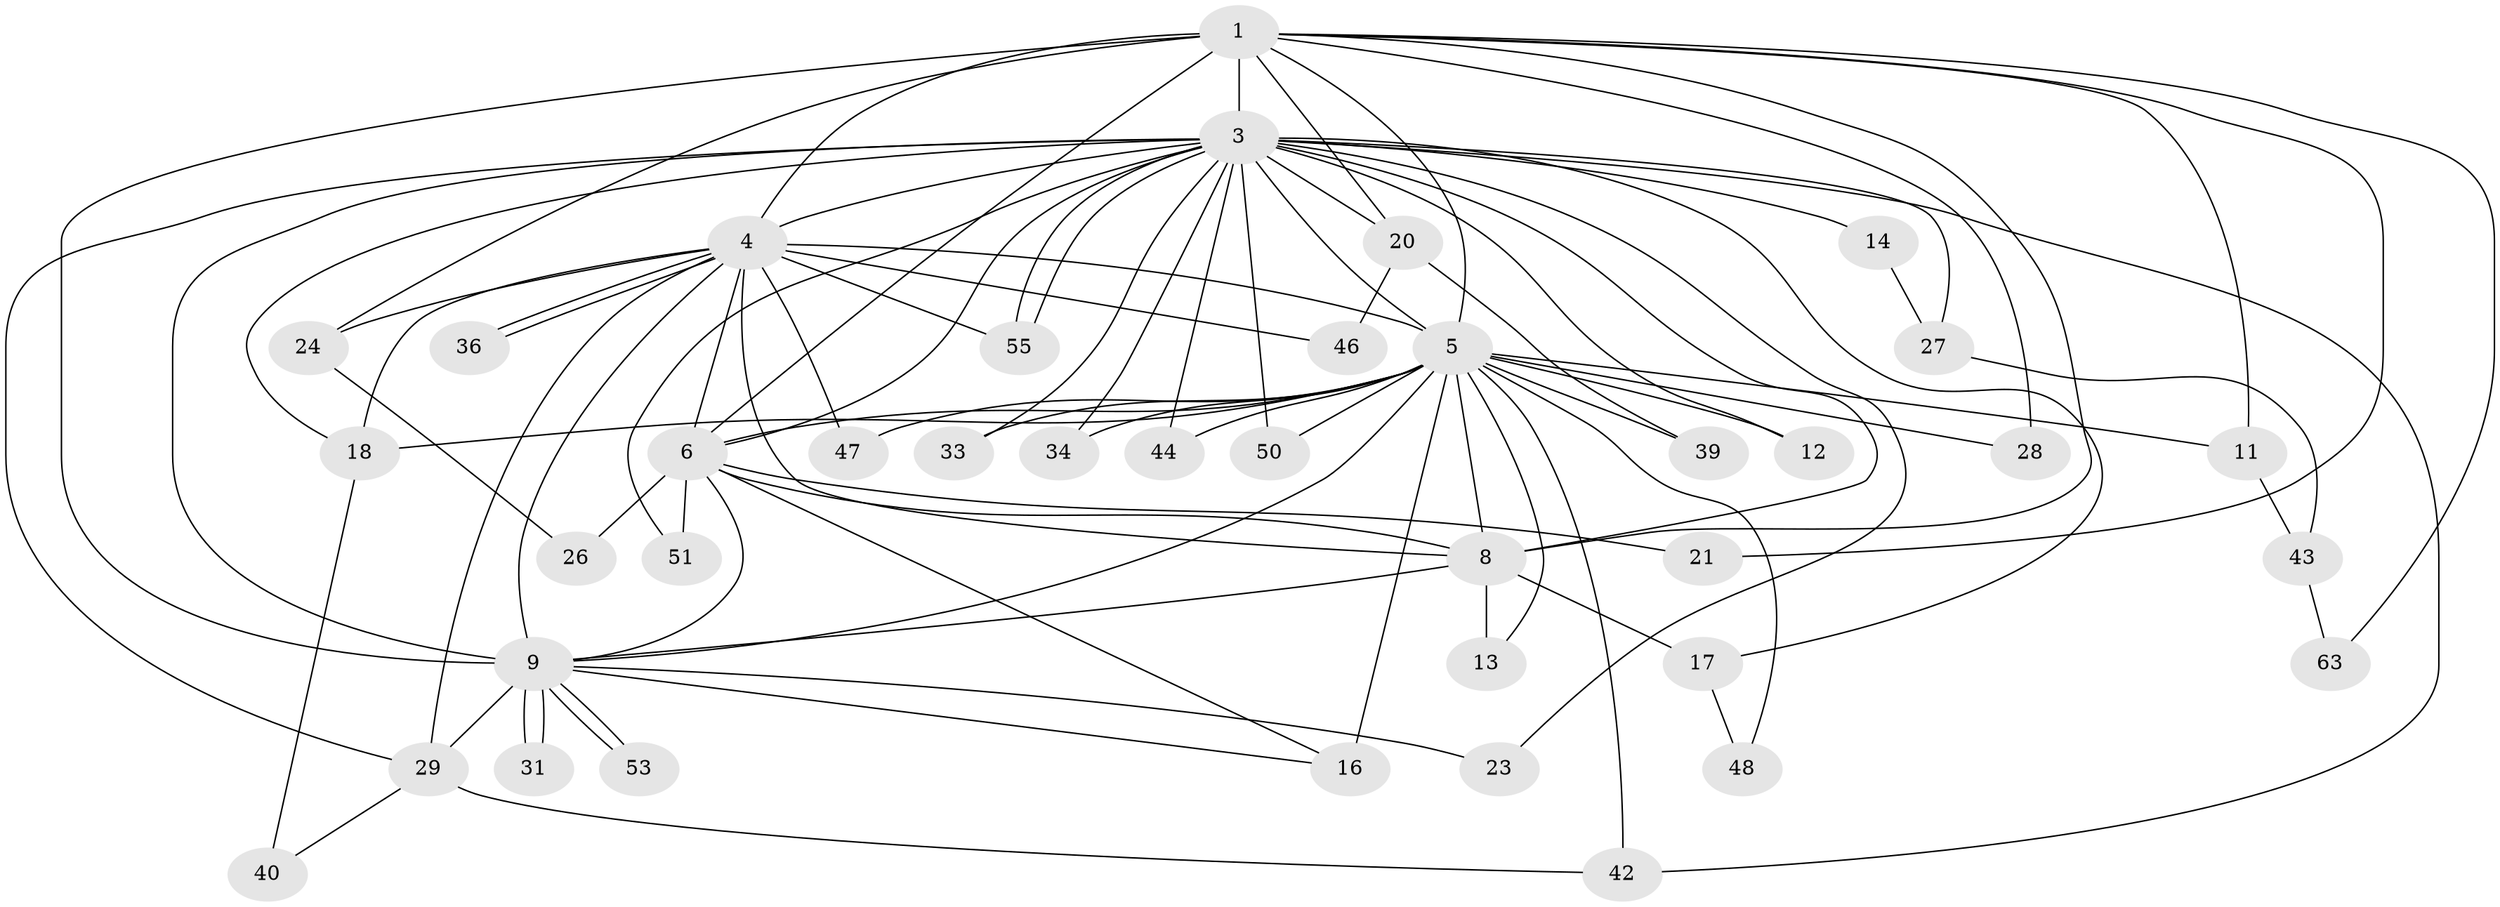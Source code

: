 // original degree distribution, {12: 0.02564102564102564, 14: 0.02564102564102564, 33: 0.01282051282051282, 21: 0.01282051282051282, 18: 0.02564102564102564, 20: 0.01282051282051282, 22: 0.01282051282051282, 3: 0.19230769230769232, 2: 0.5897435897435898, 9: 0.01282051282051282, 5: 0.02564102564102564, 6: 0.01282051282051282, 4: 0.02564102564102564, 8: 0.01282051282051282}
// Generated by graph-tools (version 1.1) at 2025/13/03/09/25 04:13:41]
// undirected, 39 vertices, 89 edges
graph export_dot {
graph [start="1"]
  node [color=gray90,style=filled];
  1 [super="+2"];
  3 [super="+45+41+69+70+60+10+38+32"];
  4 [super="+72+58+71+19"];
  5 [super="+7"];
  6 [super="+68+77+64"];
  8 [super="+73"];
  9 [super="+54+37"];
  11;
  12;
  13;
  14;
  16 [super="+30"];
  17;
  18;
  20;
  21;
  23;
  24;
  26;
  27;
  28;
  29;
  31;
  33;
  34;
  36;
  39;
  40;
  42 [super="+78"];
  43;
  44;
  46;
  47;
  48;
  50;
  51;
  53;
  55 [super="+59"];
  63;
  1 -- 3 [weight=5];
  1 -- 4 [weight=2];
  1 -- 5 [weight=4];
  1 -- 6 [weight=2];
  1 -- 8 [weight=2];
  1 -- 9 [weight=3];
  1 -- 24;
  1 -- 63;
  1 -- 11;
  1 -- 20;
  1 -- 21;
  1 -- 28;
  3 -- 4 [weight=7];
  3 -- 5 [weight=8];
  3 -- 6 [weight=5];
  3 -- 8 [weight=2];
  3 -- 9 [weight=4];
  3 -- 12 [weight=2];
  3 -- 14 [weight=2];
  3 -- 17;
  3 -- 20;
  3 -- 23;
  3 -- 27 [weight=2];
  3 -- 34;
  3 -- 51;
  3 -- 55;
  3 -- 55;
  3 -- 29;
  3 -- 42;
  3 -- 50;
  3 -- 18;
  3 -- 33;
  3 -- 44;
  4 -- 5 [weight=4];
  4 -- 6 [weight=2];
  4 -- 8;
  4 -- 9 [weight=2];
  4 -- 18;
  4 -- 29;
  4 -- 36;
  4 -- 36;
  4 -- 47;
  4 -- 55;
  4 -- 24;
  4 -- 46;
  5 -- 6 [weight=3];
  5 -- 8 [weight=2];
  5 -- 9 [weight=3];
  5 -- 18 [weight=2];
  5 -- 28;
  5 -- 50;
  5 -- 42;
  5 -- 11;
  5 -- 12;
  5 -- 13;
  5 -- 16;
  5 -- 33;
  5 -- 34;
  5 -- 39;
  5 -- 44;
  5 -- 47;
  5 -- 48;
  6 -- 8;
  6 -- 9 [weight=2];
  6 -- 21;
  6 -- 26;
  6 -- 51;
  6 -- 16;
  8 -- 9 [weight=2];
  8 -- 13;
  8 -- 17;
  9 -- 16;
  9 -- 23;
  9 -- 29;
  9 -- 31;
  9 -- 31;
  9 -- 53;
  9 -- 53;
  11 -- 43;
  14 -- 27;
  17 -- 48;
  18 -- 40;
  20 -- 39;
  20 -- 46;
  24 -- 26;
  27 -- 43;
  29 -- 40;
  29 -- 42;
  43 -- 63;
}
